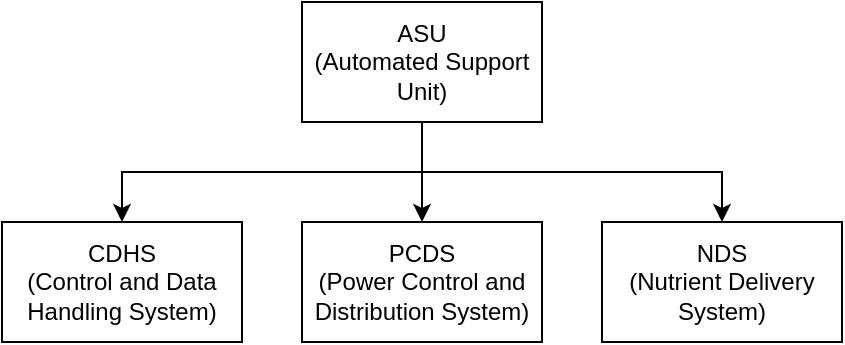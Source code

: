 <mxfile version="20.4.0" type="github"><diagram id="dk7vztBCmNhwpF1nrIcn" name="Page-1"><mxGraphModel dx="898" dy="481" grid="1" gridSize="10" guides="1" tooltips="1" connect="1" arrows="1" fold="1" page="1" pageScale="1" pageWidth="827" pageHeight="1169" math="0" shadow="0"><root><mxCell id="0"/><mxCell id="1" parent="0"/><mxCell id="efTjKtttXe81TQpy4ST5-9" style="edgeStyle=orthogonalEdgeStyle;rounded=0;orthogonalLoop=1;jettySize=auto;html=1;exitX=0.5;exitY=1;exitDx=0;exitDy=0;entryX=0.5;entryY=0;entryDx=0;entryDy=0;" parent="1" source="efTjKtttXe81TQpy4ST5-1" target="efTjKtttXe81TQpy4ST5-2" edge="1"><mxGeometry relative="1" as="geometry"/></mxCell><mxCell id="efTjKtttXe81TQpy4ST5-10" style="edgeStyle=orthogonalEdgeStyle;rounded=0;orthogonalLoop=1;jettySize=auto;html=1;entryX=0.5;entryY=0;entryDx=0;entryDy=0;" parent="1" source="efTjKtttXe81TQpy4ST5-1" target="efTjKtttXe81TQpy4ST5-3" edge="1"><mxGeometry relative="1" as="geometry"/></mxCell><mxCell id="efTjKtttXe81TQpy4ST5-11" style="edgeStyle=orthogonalEdgeStyle;rounded=0;orthogonalLoop=1;jettySize=auto;html=1;exitX=0.5;exitY=1;exitDx=0;exitDy=0;entryX=0.5;entryY=0;entryDx=0;entryDy=0;" parent="1" source="efTjKtttXe81TQpy4ST5-1" target="efTjKtttXe81TQpy4ST5-4" edge="1"><mxGeometry relative="1" as="geometry"/></mxCell><mxCell id="efTjKtttXe81TQpy4ST5-1" value="ASU&lt;br&gt;(Automated Support Unit)" style="rounded=0;whiteSpace=wrap;html=1;" parent="1" vertex="1"><mxGeometry x="350" y="190" width="120" height="60" as="geometry"/></mxCell><mxCell id="efTjKtttXe81TQpy4ST5-2" value="CDHS&lt;br&gt;(Control and Data Handling System)" style="rounded=0;whiteSpace=wrap;html=1;" parent="1" vertex="1"><mxGeometry x="200" y="300" width="120" height="60" as="geometry"/></mxCell><mxCell id="efTjKtttXe81TQpy4ST5-3" value="PCDS&lt;br&gt;(Power Control and Distribution System)" style="rounded=0;whiteSpace=wrap;html=1;" parent="1" vertex="1"><mxGeometry x="350" y="300" width="120" height="60" as="geometry"/></mxCell><mxCell id="efTjKtttXe81TQpy4ST5-4" value="NDS&lt;br&gt;(Nutrient Delivery System)" style="rounded=0;whiteSpace=wrap;html=1;" parent="1" vertex="1"><mxGeometry x="500" y="300" width="120" height="60" as="geometry"/></mxCell></root></mxGraphModel></diagram></mxfile>